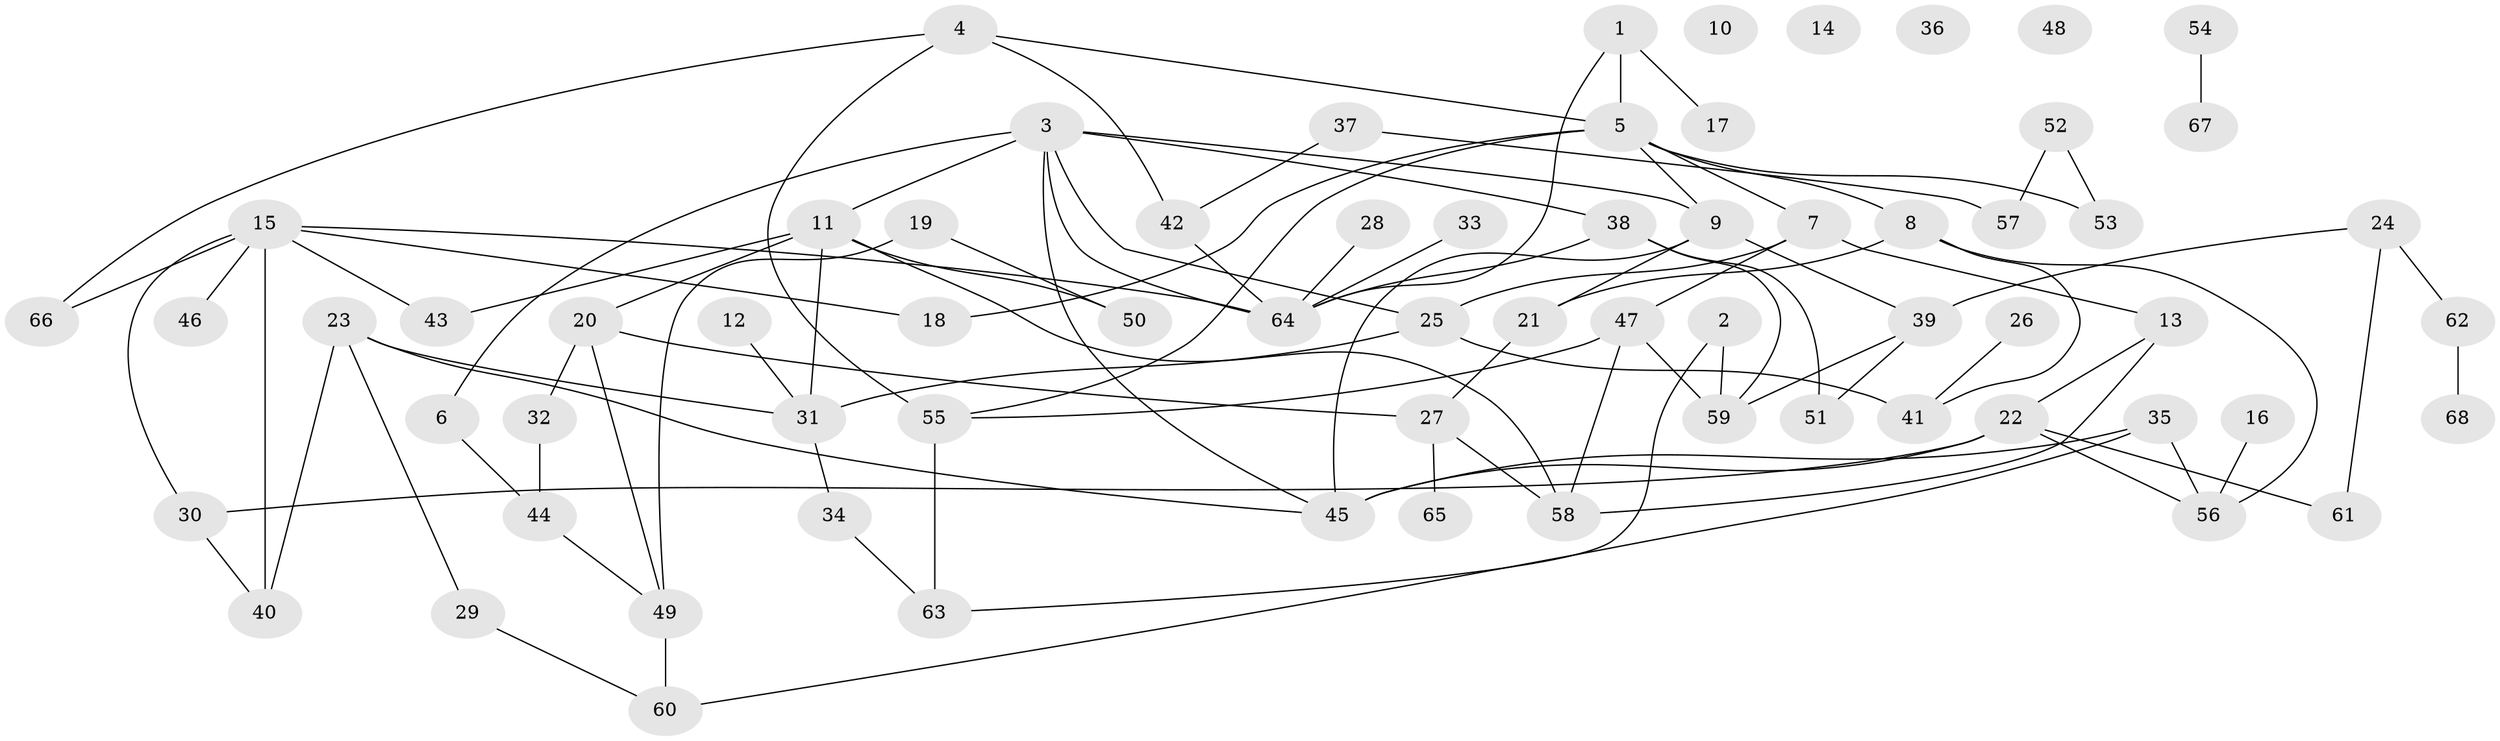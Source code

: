 // coarse degree distribution, {2: 0.29545454545454547, 7: 0.045454545454545456, 4: 0.09090909090909091, 10: 0.022727272727272728, 0: 0.11363636363636363, 9: 0.022727272727272728, 1: 0.13636363636363635, 5: 0.13636363636363635, 6: 0.06818181818181818, 3: 0.06818181818181818}
// Generated by graph-tools (version 1.1) at 2025/41/03/06/25 10:41:20]
// undirected, 68 vertices, 98 edges
graph export_dot {
graph [start="1"]
  node [color=gray90,style=filled];
  1;
  2;
  3;
  4;
  5;
  6;
  7;
  8;
  9;
  10;
  11;
  12;
  13;
  14;
  15;
  16;
  17;
  18;
  19;
  20;
  21;
  22;
  23;
  24;
  25;
  26;
  27;
  28;
  29;
  30;
  31;
  32;
  33;
  34;
  35;
  36;
  37;
  38;
  39;
  40;
  41;
  42;
  43;
  44;
  45;
  46;
  47;
  48;
  49;
  50;
  51;
  52;
  53;
  54;
  55;
  56;
  57;
  58;
  59;
  60;
  61;
  62;
  63;
  64;
  65;
  66;
  67;
  68;
  1 -- 5;
  1 -- 17;
  1 -- 64;
  2 -- 59;
  2 -- 63;
  3 -- 6;
  3 -- 9;
  3 -- 11;
  3 -- 25;
  3 -- 38;
  3 -- 45;
  3 -- 64;
  4 -- 5;
  4 -- 42;
  4 -- 55;
  4 -- 66;
  5 -- 7;
  5 -- 8;
  5 -- 9;
  5 -- 18;
  5 -- 53;
  5 -- 55;
  6 -- 44;
  7 -- 13;
  7 -- 25;
  7 -- 47;
  8 -- 21;
  8 -- 41;
  8 -- 56;
  9 -- 21;
  9 -- 39;
  9 -- 45;
  11 -- 20;
  11 -- 31;
  11 -- 43;
  11 -- 50;
  11 -- 58;
  12 -- 31;
  13 -- 22;
  13 -- 58;
  15 -- 18;
  15 -- 30;
  15 -- 40;
  15 -- 43;
  15 -- 46;
  15 -- 64;
  15 -- 66;
  16 -- 56;
  19 -- 49;
  19 -- 50;
  20 -- 27;
  20 -- 32;
  20 -- 49;
  21 -- 27;
  22 -- 30;
  22 -- 45;
  22 -- 56;
  22 -- 61;
  23 -- 29;
  23 -- 31;
  23 -- 40;
  23 -- 45;
  24 -- 39;
  24 -- 61;
  24 -- 62;
  25 -- 31;
  25 -- 41;
  26 -- 41;
  27 -- 58;
  27 -- 65;
  28 -- 64;
  29 -- 60;
  30 -- 40;
  31 -- 34;
  32 -- 44;
  33 -- 64;
  34 -- 63;
  35 -- 45;
  35 -- 56;
  35 -- 60;
  37 -- 42;
  37 -- 57;
  38 -- 51;
  38 -- 59;
  38 -- 64;
  39 -- 51;
  39 -- 59;
  42 -- 64;
  44 -- 49;
  47 -- 55;
  47 -- 58;
  47 -- 59;
  49 -- 60;
  52 -- 53;
  52 -- 57;
  54 -- 67;
  55 -- 63;
  62 -- 68;
}
